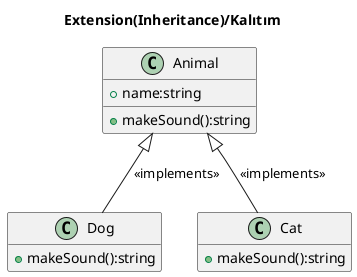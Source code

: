 @startuml is-a
title Extension(Inheritance)/Kalıtım
class Animal
{
     +name:string
     +makeSound():string
}
class Dog
{
   +makeSound():string 
}
class Cat
{
   +makeSound():string 
}
Animal <|-down- Dog : <<implements>>
Animal <|-down- Cat : <<implements>>
hide empty members
@enduml